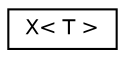 digraph "Graphical Class Hierarchy"
{
  edge [fontname="Helvetica",fontsize="10",labelfontname="Helvetica",labelfontsize="10"];
  node [fontname="Helvetica",fontsize="10",shape=record];
  rankdir="LR";
  Node0 [label="X\< T \>",height=0.2,width=0.4,color="black", fillcolor="white", style="filled",URL="$class_x.html"];
}
